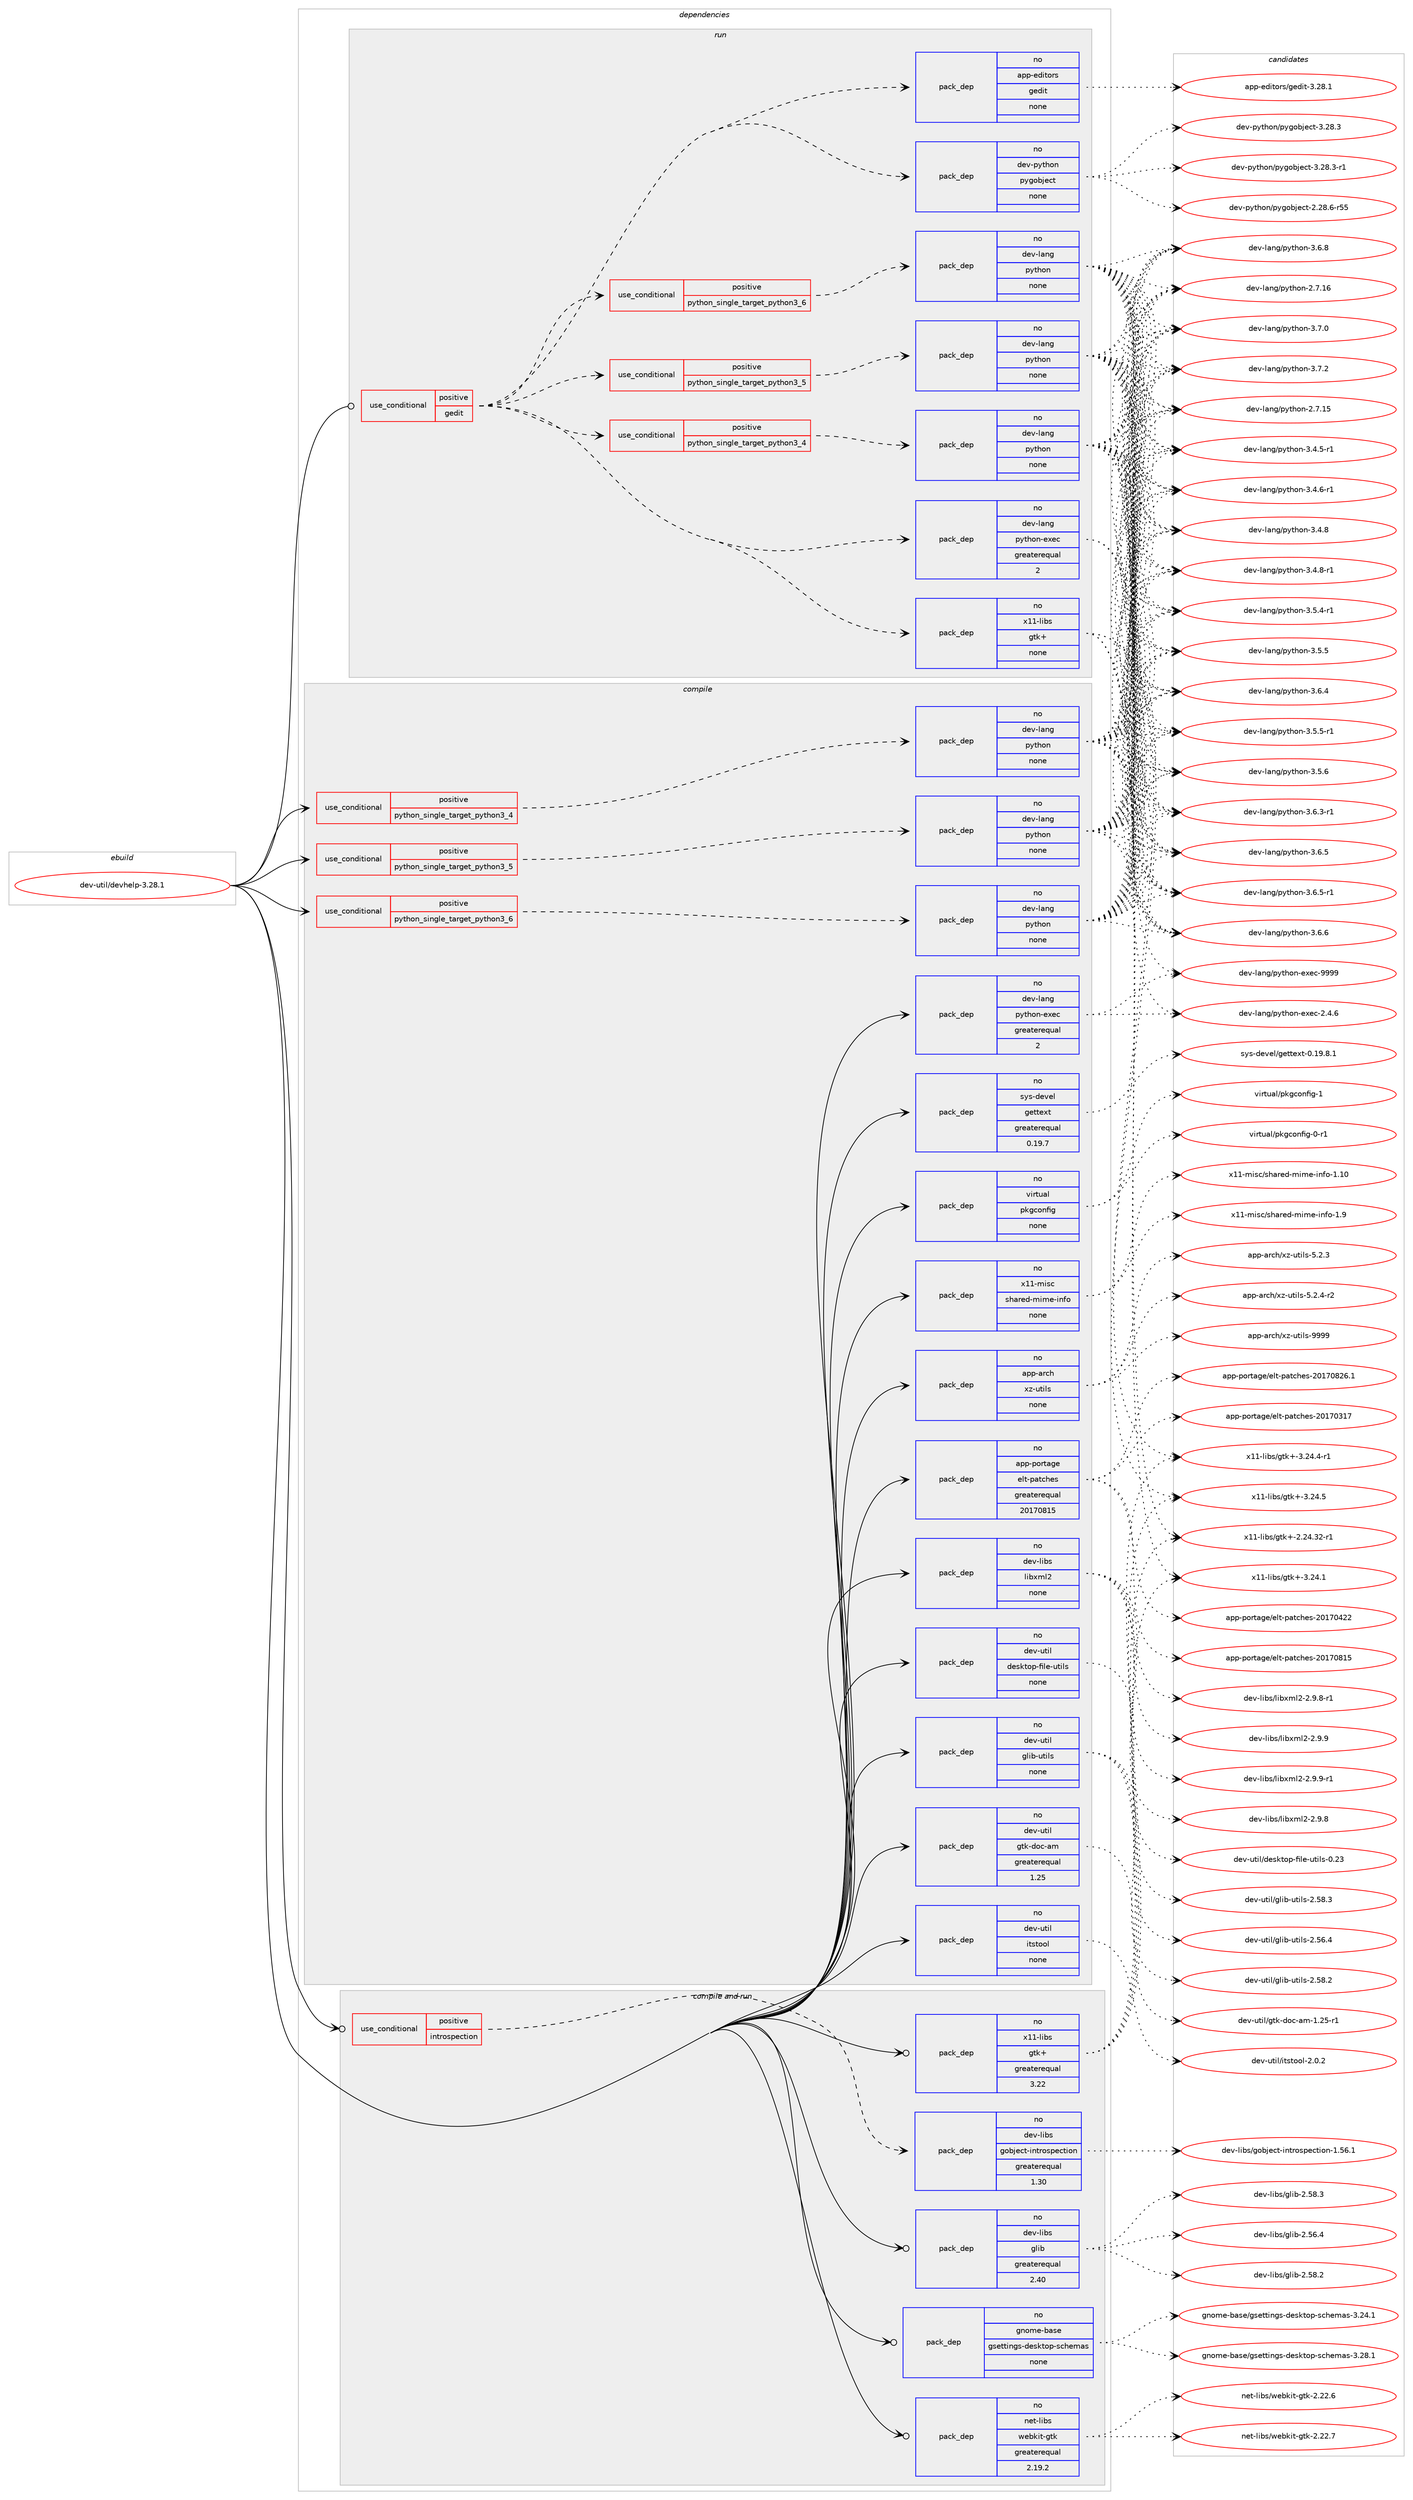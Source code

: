 digraph prolog {

# *************
# Graph options
# *************

newrank=true;
concentrate=true;
compound=true;
graph [rankdir=LR,fontname=Helvetica,fontsize=10,ranksep=1.5];#, ranksep=2.5, nodesep=0.2];
edge  [arrowhead=vee];
node  [fontname=Helvetica,fontsize=10];

# **********
# The ebuild
# **********

subgraph cluster_leftcol {
color=gray;
rank=same;
label=<<i>ebuild</i>>;
id [label="dev-util/devhelp-3.28.1", color=red, width=4, href="../dev-util/devhelp-3.28.1.svg"];
}

# ****************
# The dependencies
# ****************

subgraph cluster_midcol {
color=gray;
label=<<i>dependencies</i>>;
subgraph cluster_compile {
fillcolor="#eeeeee";
style=filled;
label=<<i>compile</i>>;
subgraph cond424138 {
dependency1544425 [label=<<TABLE BORDER="0" CELLBORDER="1" CELLSPACING="0" CELLPADDING="4"><TR><TD ROWSPAN="3" CELLPADDING="10">use_conditional</TD></TR><TR><TD>positive</TD></TR><TR><TD>python_single_target_python3_4</TD></TR></TABLE>>, shape=none, color=red];
subgraph pack1096664 {
dependency1544426 [label=<<TABLE BORDER="0" CELLBORDER="1" CELLSPACING="0" CELLPADDING="4" WIDTH="220"><TR><TD ROWSPAN="6" CELLPADDING="30">pack_dep</TD></TR><TR><TD WIDTH="110">no</TD></TR><TR><TD>dev-lang</TD></TR><TR><TD>python</TD></TR><TR><TD>none</TD></TR><TR><TD></TD></TR></TABLE>>, shape=none, color=blue];
}
dependency1544425:e -> dependency1544426:w [weight=20,style="dashed",arrowhead="vee"];
}
id:e -> dependency1544425:w [weight=20,style="solid",arrowhead="vee"];
subgraph cond424139 {
dependency1544427 [label=<<TABLE BORDER="0" CELLBORDER="1" CELLSPACING="0" CELLPADDING="4"><TR><TD ROWSPAN="3" CELLPADDING="10">use_conditional</TD></TR><TR><TD>positive</TD></TR><TR><TD>python_single_target_python3_5</TD></TR></TABLE>>, shape=none, color=red];
subgraph pack1096665 {
dependency1544428 [label=<<TABLE BORDER="0" CELLBORDER="1" CELLSPACING="0" CELLPADDING="4" WIDTH="220"><TR><TD ROWSPAN="6" CELLPADDING="30">pack_dep</TD></TR><TR><TD WIDTH="110">no</TD></TR><TR><TD>dev-lang</TD></TR><TR><TD>python</TD></TR><TR><TD>none</TD></TR><TR><TD></TD></TR></TABLE>>, shape=none, color=blue];
}
dependency1544427:e -> dependency1544428:w [weight=20,style="dashed",arrowhead="vee"];
}
id:e -> dependency1544427:w [weight=20,style="solid",arrowhead="vee"];
subgraph cond424140 {
dependency1544429 [label=<<TABLE BORDER="0" CELLBORDER="1" CELLSPACING="0" CELLPADDING="4"><TR><TD ROWSPAN="3" CELLPADDING="10">use_conditional</TD></TR><TR><TD>positive</TD></TR><TR><TD>python_single_target_python3_6</TD></TR></TABLE>>, shape=none, color=red];
subgraph pack1096666 {
dependency1544430 [label=<<TABLE BORDER="0" CELLBORDER="1" CELLSPACING="0" CELLPADDING="4" WIDTH="220"><TR><TD ROWSPAN="6" CELLPADDING="30">pack_dep</TD></TR><TR><TD WIDTH="110">no</TD></TR><TR><TD>dev-lang</TD></TR><TR><TD>python</TD></TR><TR><TD>none</TD></TR><TR><TD></TD></TR></TABLE>>, shape=none, color=blue];
}
dependency1544429:e -> dependency1544430:w [weight=20,style="dashed",arrowhead="vee"];
}
id:e -> dependency1544429:w [weight=20,style="solid",arrowhead="vee"];
subgraph pack1096667 {
dependency1544431 [label=<<TABLE BORDER="0" CELLBORDER="1" CELLSPACING="0" CELLPADDING="4" WIDTH="220"><TR><TD ROWSPAN="6" CELLPADDING="30">pack_dep</TD></TR><TR><TD WIDTH="110">no</TD></TR><TR><TD>app-arch</TD></TR><TR><TD>xz-utils</TD></TR><TR><TD>none</TD></TR><TR><TD></TD></TR></TABLE>>, shape=none, color=blue];
}
id:e -> dependency1544431:w [weight=20,style="solid",arrowhead="vee"];
subgraph pack1096668 {
dependency1544432 [label=<<TABLE BORDER="0" CELLBORDER="1" CELLSPACING="0" CELLPADDING="4" WIDTH="220"><TR><TD ROWSPAN="6" CELLPADDING="30">pack_dep</TD></TR><TR><TD WIDTH="110">no</TD></TR><TR><TD>app-portage</TD></TR><TR><TD>elt-patches</TD></TR><TR><TD>greaterequal</TD></TR><TR><TD>20170815</TD></TR></TABLE>>, shape=none, color=blue];
}
id:e -> dependency1544432:w [weight=20,style="solid",arrowhead="vee"];
subgraph pack1096669 {
dependency1544433 [label=<<TABLE BORDER="0" CELLBORDER="1" CELLSPACING="0" CELLPADDING="4" WIDTH="220"><TR><TD ROWSPAN="6" CELLPADDING="30">pack_dep</TD></TR><TR><TD WIDTH="110">no</TD></TR><TR><TD>dev-lang</TD></TR><TR><TD>python-exec</TD></TR><TR><TD>greaterequal</TD></TR><TR><TD>2</TD></TR></TABLE>>, shape=none, color=blue];
}
id:e -> dependency1544433:w [weight=20,style="solid",arrowhead="vee"];
subgraph pack1096670 {
dependency1544434 [label=<<TABLE BORDER="0" CELLBORDER="1" CELLSPACING="0" CELLPADDING="4" WIDTH="220"><TR><TD ROWSPAN="6" CELLPADDING="30">pack_dep</TD></TR><TR><TD WIDTH="110">no</TD></TR><TR><TD>dev-libs</TD></TR><TR><TD>libxml2</TD></TR><TR><TD>none</TD></TR><TR><TD></TD></TR></TABLE>>, shape=none, color=blue];
}
id:e -> dependency1544434:w [weight=20,style="solid",arrowhead="vee"];
subgraph pack1096671 {
dependency1544435 [label=<<TABLE BORDER="0" CELLBORDER="1" CELLSPACING="0" CELLPADDING="4" WIDTH="220"><TR><TD ROWSPAN="6" CELLPADDING="30">pack_dep</TD></TR><TR><TD WIDTH="110">no</TD></TR><TR><TD>dev-util</TD></TR><TR><TD>desktop-file-utils</TD></TR><TR><TD>none</TD></TR><TR><TD></TD></TR></TABLE>>, shape=none, color=blue];
}
id:e -> dependency1544435:w [weight=20,style="solid",arrowhead="vee"];
subgraph pack1096672 {
dependency1544436 [label=<<TABLE BORDER="0" CELLBORDER="1" CELLSPACING="0" CELLPADDING="4" WIDTH="220"><TR><TD ROWSPAN="6" CELLPADDING="30">pack_dep</TD></TR><TR><TD WIDTH="110">no</TD></TR><TR><TD>dev-util</TD></TR><TR><TD>glib-utils</TD></TR><TR><TD>none</TD></TR><TR><TD></TD></TR></TABLE>>, shape=none, color=blue];
}
id:e -> dependency1544436:w [weight=20,style="solid",arrowhead="vee"];
subgraph pack1096673 {
dependency1544437 [label=<<TABLE BORDER="0" CELLBORDER="1" CELLSPACING="0" CELLPADDING="4" WIDTH="220"><TR><TD ROWSPAN="6" CELLPADDING="30">pack_dep</TD></TR><TR><TD WIDTH="110">no</TD></TR><TR><TD>dev-util</TD></TR><TR><TD>gtk-doc-am</TD></TR><TR><TD>greaterequal</TD></TR><TR><TD>1.25</TD></TR></TABLE>>, shape=none, color=blue];
}
id:e -> dependency1544437:w [weight=20,style="solid",arrowhead="vee"];
subgraph pack1096674 {
dependency1544438 [label=<<TABLE BORDER="0" CELLBORDER="1" CELLSPACING="0" CELLPADDING="4" WIDTH="220"><TR><TD ROWSPAN="6" CELLPADDING="30">pack_dep</TD></TR><TR><TD WIDTH="110">no</TD></TR><TR><TD>dev-util</TD></TR><TR><TD>itstool</TD></TR><TR><TD>none</TD></TR><TR><TD></TD></TR></TABLE>>, shape=none, color=blue];
}
id:e -> dependency1544438:w [weight=20,style="solid",arrowhead="vee"];
subgraph pack1096675 {
dependency1544439 [label=<<TABLE BORDER="0" CELLBORDER="1" CELLSPACING="0" CELLPADDING="4" WIDTH="220"><TR><TD ROWSPAN="6" CELLPADDING="30">pack_dep</TD></TR><TR><TD WIDTH="110">no</TD></TR><TR><TD>sys-devel</TD></TR><TR><TD>gettext</TD></TR><TR><TD>greaterequal</TD></TR><TR><TD>0.19.7</TD></TR></TABLE>>, shape=none, color=blue];
}
id:e -> dependency1544439:w [weight=20,style="solid",arrowhead="vee"];
subgraph pack1096676 {
dependency1544440 [label=<<TABLE BORDER="0" CELLBORDER="1" CELLSPACING="0" CELLPADDING="4" WIDTH="220"><TR><TD ROWSPAN="6" CELLPADDING="30">pack_dep</TD></TR><TR><TD WIDTH="110">no</TD></TR><TR><TD>virtual</TD></TR><TR><TD>pkgconfig</TD></TR><TR><TD>none</TD></TR><TR><TD></TD></TR></TABLE>>, shape=none, color=blue];
}
id:e -> dependency1544440:w [weight=20,style="solid",arrowhead="vee"];
subgraph pack1096677 {
dependency1544441 [label=<<TABLE BORDER="0" CELLBORDER="1" CELLSPACING="0" CELLPADDING="4" WIDTH="220"><TR><TD ROWSPAN="6" CELLPADDING="30">pack_dep</TD></TR><TR><TD WIDTH="110">no</TD></TR><TR><TD>x11-misc</TD></TR><TR><TD>shared-mime-info</TD></TR><TR><TD>none</TD></TR><TR><TD></TD></TR></TABLE>>, shape=none, color=blue];
}
id:e -> dependency1544441:w [weight=20,style="solid",arrowhead="vee"];
}
subgraph cluster_compileandrun {
fillcolor="#eeeeee";
style=filled;
label=<<i>compile and run</i>>;
subgraph cond424141 {
dependency1544442 [label=<<TABLE BORDER="0" CELLBORDER="1" CELLSPACING="0" CELLPADDING="4"><TR><TD ROWSPAN="3" CELLPADDING="10">use_conditional</TD></TR><TR><TD>positive</TD></TR><TR><TD>introspection</TD></TR></TABLE>>, shape=none, color=red];
subgraph pack1096678 {
dependency1544443 [label=<<TABLE BORDER="0" CELLBORDER="1" CELLSPACING="0" CELLPADDING="4" WIDTH="220"><TR><TD ROWSPAN="6" CELLPADDING="30">pack_dep</TD></TR><TR><TD WIDTH="110">no</TD></TR><TR><TD>dev-libs</TD></TR><TR><TD>gobject-introspection</TD></TR><TR><TD>greaterequal</TD></TR><TR><TD>1.30</TD></TR></TABLE>>, shape=none, color=blue];
}
dependency1544442:e -> dependency1544443:w [weight=20,style="dashed",arrowhead="vee"];
}
id:e -> dependency1544442:w [weight=20,style="solid",arrowhead="odotvee"];
subgraph pack1096679 {
dependency1544444 [label=<<TABLE BORDER="0" CELLBORDER="1" CELLSPACING="0" CELLPADDING="4" WIDTH="220"><TR><TD ROWSPAN="6" CELLPADDING="30">pack_dep</TD></TR><TR><TD WIDTH="110">no</TD></TR><TR><TD>dev-libs</TD></TR><TR><TD>glib</TD></TR><TR><TD>greaterequal</TD></TR><TR><TD>2.40</TD></TR></TABLE>>, shape=none, color=blue];
}
id:e -> dependency1544444:w [weight=20,style="solid",arrowhead="odotvee"];
subgraph pack1096680 {
dependency1544445 [label=<<TABLE BORDER="0" CELLBORDER="1" CELLSPACING="0" CELLPADDING="4" WIDTH="220"><TR><TD ROWSPAN="6" CELLPADDING="30">pack_dep</TD></TR><TR><TD WIDTH="110">no</TD></TR><TR><TD>gnome-base</TD></TR><TR><TD>gsettings-desktop-schemas</TD></TR><TR><TD>none</TD></TR><TR><TD></TD></TR></TABLE>>, shape=none, color=blue];
}
id:e -> dependency1544445:w [weight=20,style="solid",arrowhead="odotvee"];
subgraph pack1096681 {
dependency1544446 [label=<<TABLE BORDER="0" CELLBORDER="1" CELLSPACING="0" CELLPADDING="4" WIDTH="220"><TR><TD ROWSPAN="6" CELLPADDING="30">pack_dep</TD></TR><TR><TD WIDTH="110">no</TD></TR><TR><TD>net-libs</TD></TR><TR><TD>webkit-gtk</TD></TR><TR><TD>greaterequal</TD></TR><TR><TD>2.19.2</TD></TR></TABLE>>, shape=none, color=blue];
}
id:e -> dependency1544446:w [weight=20,style="solid",arrowhead="odotvee"];
subgraph pack1096682 {
dependency1544447 [label=<<TABLE BORDER="0" CELLBORDER="1" CELLSPACING="0" CELLPADDING="4" WIDTH="220"><TR><TD ROWSPAN="6" CELLPADDING="30">pack_dep</TD></TR><TR><TD WIDTH="110">no</TD></TR><TR><TD>x11-libs</TD></TR><TR><TD>gtk+</TD></TR><TR><TD>greaterequal</TD></TR><TR><TD>3.22</TD></TR></TABLE>>, shape=none, color=blue];
}
id:e -> dependency1544447:w [weight=20,style="solid",arrowhead="odotvee"];
}
subgraph cluster_run {
fillcolor="#eeeeee";
style=filled;
label=<<i>run</i>>;
subgraph cond424142 {
dependency1544448 [label=<<TABLE BORDER="0" CELLBORDER="1" CELLSPACING="0" CELLPADDING="4"><TR><TD ROWSPAN="3" CELLPADDING="10">use_conditional</TD></TR><TR><TD>positive</TD></TR><TR><TD>gedit</TD></TR></TABLE>>, shape=none, color=red];
subgraph cond424143 {
dependency1544449 [label=<<TABLE BORDER="0" CELLBORDER="1" CELLSPACING="0" CELLPADDING="4"><TR><TD ROWSPAN="3" CELLPADDING="10">use_conditional</TD></TR><TR><TD>positive</TD></TR><TR><TD>python_single_target_python3_4</TD></TR></TABLE>>, shape=none, color=red];
subgraph pack1096683 {
dependency1544450 [label=<<TABLE BORDER="0" CELLBORDER="1" CELLSPACING="0" CELLPADDING="4" WIDTH="220"><TR><TD ROWSPAN="6" CELLPADDING="30">pack_dep</TD></TR><TR><TD WIDTH="110">no</TD></TR><TR><TD>dev-lang</TD></TR><TR><TD>python</TD></TR><TR><TD>none</TD></TR><TR><TD></TD></TR></TABLE>>, shape=none, color=blue];
}
dependency1544449:e -> dependency1544450:w [weight=20,style="dashed",arrowhead="vee"];
}
dependency1544448:e -> dependency1544449:w [weight=20,style="dashed",arrowhead="vee"];
subgraph cond424144 {
dependency1544451 [label=<<TABLE BORDER="0" CELLBORDER="1" CELLSPACING="0" CELLPADDING="4"><TR><TD ROWSPAN="3" CELLPADDING="10">use_conditional</TD></TR><TR><TD>positive</TD></TR><TR><TD>python_single_target_python3_5</TD></TR></TABLE>>, shape=none, color=red];
subgraph pack1096684 {
dependency1544452 [label=<<TABLE BORDER="0" CELLBORDER="1" CELLSPACING="0" CELLPADDING="4" WIDTH="220"><TR><TD ROWSPAN="6" CELLPADDING="30">pack_dep</TD></TR><TR><TD WIDTH="110">no</TD></TR><TR><TD>dev-lang</TD></TR><TR><TD>python</TD></TR><TR><TD>none</TD></TR><TR><TD></TD></TR></TABLE>>, shape=none, color=blue];
}
dependency1544451:e -> dependency1544452:w [weight=20,style="dashed",arrowhead="vee"];
}
dependency1544448:e -> dependency1544451:w [weight=20,style="dashed",arrowhead="vee"];
subgraph cond424145 {
dependency1544453 [label=<<TABLE BORDER="0" CELLBORDER="1" CELLSPACING="0" CELLPADDING="4"><TR><TD ROWSPAN="3" CELLPADDING="10">use_conditional</TD></TR><TR><TD>positive</TD></TR><TR><TD>python_single_target_python3_6</TD></TR></TABLE>>, shape=none, color=red];
subgraph pack1096685 {
dependency1544454 [label=<<TABLE BORDER="0" CELLBORDER="1" CELLSPACING="0" CELLPADDING="4" WIDTH="220"><TR><TD ROWSPAN="6" CELLPADDING="30">pack_dep</TD></TR><TR><TD WIDTH="110">no</TD></TR><TR><TD>dev-lang</TD></TR><TR><TD>python</TD></TR><TR><TD>none</TD></TR><TR><TD></TD></TR></TABLE>>, shape=none, color=blue];
}
dependency1544453:e -> dependency1544454:w [weight=20,style="dashed",arrowhead="vee"];
}
dependency1544448:e -> dependency1544453:w [weight=20,style="dashed",arrowhead="vee"];
subgraph pack1096686 {
dependency1544455 [label=<<TABLE BORDER="0" CELLBORDER="1" CELLSPACING="0" CELLPADDING="4" WIDTH="220"><TR><TD ROWSPAN="6" CELLPADDING="30">pack_dep</TD></TR><TR><TD WIDTH="110">no</TD></TR><TR><TD>dev-lang</TD></TR><TR><TD>python-exec</TD></TR><TR><TD>greaterequal</TD></TR><TR><TD>2</TD></TR></TABLE>>, shape=none, color=blue];
}
dependency1544448:e -> dependency1544455:w [weight=20,style="dashed",arrowhead="vee"];
subgraph pack1096687 {
dependency1544456 [label=<<TABLE BORDER="0" CELLBORDER="1" CELLSPACING="0" CELLPADDING="4" WIDTH="220"><TR><TD ROWSPAN="6" CELLPADDING="30">pack_dep</TD></TR><TR><TD WIDTH="110">no</TD></TR><TR><TD>app-editors</TD></TR><TR><TD>gedit</TD></TR><TR><TD>none</TD></TR><TR><TD></TD></TR></TABLE>>, shape=none, color=blue];
}
dependency1544448:e -> dependency1544456:w [weight=20,style="dashed",arrowhead="vee"];
subgraph pack1096688 {
dependency1544457 [label=<<TABLE BORDER="0" CELLBORDER="1" CELLSPACING="0" CELLPADDING="4" WIDTH="220"><TR><TD ROWSPAN="6" CELLPADDING="30">pack_dep</TD></TR><TR><TD WIDTH="110">no</TD></TR><TR><TD>dev-python</TD></TR><TR><TD>pygobject</TD></TR><TR><TD>none</TD></TR><TR><TD></TD></TR></TABLE>>, shape=none, color=blue];
}
dependency1544448:e -> dependency1544457:w [weight=20,style="dashed",arrowhead="vee"];
subgraph pack1096689 {
dependency1544458 [label=<<TABLE BORDER="0" CELLBORDER="1" CELLSPACING="0" CELLPADDING="4" WIDTH="220"><TR><TD ROWSPAN="6" CELLPADDING="30">pack_dep</TD></TR><TR><TD WIDTH="110">no</TD></TR><TR><TD>x11-libs</TD></TR><TR><TD>gtk+</TD></TR><TR><TD>none</TD></TR><TR><TD></TD></TR></TABLE>>, shape=none, color=blue];
}
dependency1544448:e -> dependency1544458:w [weight=20,style="dashed",arrowhead="vee"];
}
id:e -> dependency1544448:w [weight=20,style="solid",arrowhead="odot"];
}
}

# **************
# The candidates
# **************

subgraph cluster_choices {
rank=same;
color=gray;
label=<<i>candidates</i>>;

subgraph choice1096664 {
color=black;
nodesep=1;
choice10010111845108971101034711212111610411111045504655464953 [label="dev-lang/python-2.7.15", color=red, width=4,href="../dev-lang/python-2.7.15.svg"];
choice10010111845108971101034711212111610411111045504655464954 [label="dev-lang/python-2.7.16", color=red, width=4,href="../dev-lang/python-2.7.16.svg"];
choice1001011184510897110103471121211161041111104551465246534511449 [label="dev-lang/python-3.4.5-r1", color=red, width=4,href="../dev-lang/python-3.4.5-r1.svg"];
choice1001011184510897110103471121211161041111104551465246544511449 [label="dev-lang/python-3.4.6-r1", color=red, width=4,href="../dev-lang/python-3.4.6-r1.svg"];
choice100101118451089711010347112121116104111110455146524656 [label="dev-lang/python-3.4.8", color=red, width=4,href="../dev-lang/python-3.4.8.svg"];
choice1001011184510897110103471121211161041111104551465246564511449 [label="dev-lang/python-3.4.8-r1", color=red, width=4,href="../dev-lang/python-3.4.8-r1.svg"];
choice1001011184510897110103471121211161041111104551465346524511449 [label="dev-lang/python-3.5.4-r1", color=red, width=4,href="../dev-lang/python-3.5.4-r1.svg"];
choice100101118451089711010347112121116104111110455146534653 [label="dev-lang/python-3.5.5", color=red, width=4,href="../dev-lang/python-3.5.5.svg"];
choice1001011184510897110103471121211161041111104551465346534511449 [label="dev-lang/python-3.5.5-r1", color=red, width=4,href="../dev-lang/python-3.5.5-r1.svg"];
choice100101118451089711010347112121116104111110455146534654 [label="dev-lang/python-3.5.6", color=red, width=4,href="../dev-lang/python-3.5.6.svg"];
choice1001011184510897110103471121211161041111104551465446514511449 [label="dev-lang/python-3.6.3-r1", color=red, width=4,href="../dev-lang/python-3.6.3-r1.svg"];
choice100101118451089711010347112121116104111110455146544652 [label="dev-lang/python-3.6.4", color=red, width=4,href="../dev-lang/python-3.6.4.svg"];
choice100101118451089711010347112121116104111110455146544653 [label="dev-lang/python-3.6.5", color=red, width=4,href="../dev-lang/python-3.6.5.svg"];
choice1001011184510897110103471121211161041111104551465446534511449 [label="dev-lang/python-3.6.5-r1", color=red, width=4,href="../dev-lang/python-3.6.5-r1.svg"];
choice100101118451089711010347112121116104111110455146544654 [label="dev-lang/python-3.6.6", color=red, width=4,href="../dev-lang/python-3.6.6.svg"];
choice100101118451089711010347112121116104111110455146544656 [label="dev-lang/python-3.6.8", color=red, width=4,href="../dev-lang/python-3.6.8.svg"];
choice100101118451089711010347112121116104111110455146554648 [label="dev-lang/python-3.7.0", color=red, width=4,href="../dev-lang/python-3.7.0.svg"];
choice100101118451089711010347112121116104111110455146554650 [label="dev-lang/python-3.7.2", color=red, width=4,href="../dev-lang/python-3.7.2.svg"];
dependency1544426:e -> choice10010111845108971101034711212111610411111045504655464953:w [style=dotted,weight="100"];
dependency1544426:e -> choice10010111845108971101034711212111610411111045504655464954:w [style=dotted,weight="100"];
dependency1544426:e -> choice1001011184510897110103471121211161041111104551465246534511449:w [style=dotted,weight="100"];
dependency1544426:e -> choice1001011184510897110103471121211161041111104551465246544511449:w [style=dotted,weight="100"];
dependency1544426:e -> choice100101118451089711010347112121116104111110455146524656:w [style=dotted,weight="100"];
dependency1544426:e -> choice1001011184510897110103471121211161041111104551465246564511449:w [style=dotted,weight="100"];
dependency1544426:e -> choice1001011184510897110103471121211161041111104551465346524511449:w [style=dotted,weight="100"];
dependency1544426:e -> choice100101118451089711010347112121116104111110455146534653:w [style=dotted,weight="100"];
dependency1544426:e -> choice1001011184510897110103471121211161041111104551465346534511449:w [style=dotted,weight="100"];
dependency1544426:e -> choice100101118451089711010347112121116104111110455146534654:w [style=dotted,weight="100"];
dependency1544426:e -> choice1001011184510897110103471121211161041111104551465446514511449:w [style=dotted,weight="100"];
dependency1544426:e -> choice100101118451089711010347112121116104111110455146544652:w [style=dotted,weight="100"];
dependency1544426:e -> choice100101118451089711010347112121116104111110455146544653:w [style=dotted,weight="100"];
dependency1544426:e -> choice1001011184510897110103471121211161041111104551465446534511449:w [style=dotted,weight="100"];
dependency1544426:e -> choice100101118451089711010347112121116104111110455146544654:w [style=dotted,weight="100"];
dependency1544426:e -> choice100101118451089711010347112121116104111110455146544656:w [style=dotted,weight="100"];
dependency1544426:e -> choice100101118451089711010347112121116104111110455146554648:w [style=dotted,weight="100"];
dependency1544426:e -> choice100101118451089711010347112121116104111110455146554650:w [style=dotted,weight="100"];
}
subgraph choice1096665 {
color=black;
nodesep=1;
choice10010111845108971101034711212111610411111045504655464953 [label="dev-lang/python-2.7.15", color=red, width=4,href="../dev-lang/python-2.7.15.svg"];
choice10010111845108971101034711212111610411111045504655464954 [label="dev-lang/python-2.7.16", color=red, width=4,href="../dev-lang/python-2.7.16.svg"];
choice1001011184510897110103471121211161041111104551465246534511449 [label="dev-lang/python-3.4.5-r1", color=red, width=4,href="../dev-lang/python-3.4.5-r1.svg"];
choice1001011184510897110103471121211161041111104551465246544511449 [label="dev-lang/python-3.4.6-r1", color=red, width=4,href="../dev-lang/python-3.4.6-r1.svg"];
choice100101118451089711010347112121116104111110455146524656 [label="dev-lang/python-3.4.8", color=red, width=4,href="../dev-lang/python-3.4.8.svg"];
choice1001011184510897110103471121211161041111104551465246564511449 [label="dev-lang/python-3.4.8-r1", color=red, width=4,href="../dev-lang/python-3.4.8-r1.svg"];
choice1001011184510897110103471121211161041111104551465346524511449 [label="dev-lang/python-3.5.4-r1", color=red, width=4,href="../dev-lang/python-3.5.4-r1.svg"];
choice100101118451089711010347112121116104111110455146534653 [label="dev-lang/python-3.5.5", color=red, width=4,href="../dev-lang/python-3.5.5.svg"];
choice1001011184510897110103471121211161041111104551465346534511449 [label="dev-lang/python-3.5.5-r1", color=red, width=4,href="../dev-lang/python-3.5.5-r1.svg"];
choice100101118451089711010347112121116104111110455146534654 [label="dev-lang/python-3.5.6", color=red, width=4,href="../dev-lang/python-3.5.6.svg"];
choice1001011184510897110103471121211161041111104551465446514511449 [label="dev-lang/python-3.6.3-r1", color=red, width=4,href="../dev-lang/python-3.6.3-r1.svg"];
choice100101118451089711010347112121116104111110455146544652 [label="dev-lang/python-3.6.4", color=red, width=4,href="../dev-lang/python-3.6.4.svg"];
choice100101118451089711010347112121116104111110455146544653 [label="dev-lang/python-3.6.5", color=red, width=4,href="../dev-lang/python-3.6.5.svg"];
choice1001011184510897110103471121211161041111104551465446534511449 [label="dev-lang/python-3.6.5-r1", color=red, width=4,href="../dev-lang/python-3.6.5-r1.svg"];
choice100101118451089711010347112121116104111110455146544654 [label="dev-lang/python-3.6.6", color=red, width=4,href="../dev-lang/python-3.6.6.svg"];
choice100101118451089711010347112121116104111110455146544656 [label="dev-lang/python-3.6.8", color=red, width=4,href="../dev-lang/python-3.6.8.svg"];
choice100101118451089711010347112121116104111110455146554648 [label="dev-lang/python-3.7.0", color=red, width=4,href="../dev-lang/python-3.7.0.svg"];
choice100101118451089711010347112121116104111110455146554650 [label="dev-lang/python-3.7.2", color=red, width=4,href="../dev-lang/python-3.7.2.svg"];
dependency1544428:e -> choice10010111845108971101034711212111610411111045504655464953:w [style=dotted,weight="100"];
dependency1544428:e -> choice10010111845108971101034711212111610411111045504655464954:w [style=dotted,weight="100"];
dependency1544428:e -> choice1001011184510897110103471121211161041111104551465246534511449:w [style=dotted,weight="100"];
dependency1544428:e -> choice1001011184510897110103471121211161041111104551465246544511449:w [style=dotted,weight="100"];
dependency1544428:e -> choice100101118451089711010347112121116104111110455146524656:w [style=dotted,weight="100"];
dependency1544428:e -> choice1001011184510897110103471121211161041111104551465246564511449:w [style=dotted,weight="100"];
dependency1544428:e -> choice1001011184510897110103471121211161041111104551465346524511449:w [style=dotted,weight="100"];
dependency1544428:e -> choice100101118451089711010347112121116104111110455146534653:w [style=dotted,weight="100"];
dependency1544428:e -> choice1001011184510897110103471121211161041111104551465346534511449:w [style=dotted,weight="100"];
dependency1544428:e -> choice100101118451089711010347112121116104111110455146534654:w [style=dotted,weight="100"];
dependency1544428:e -> choice1001011184510897110103471121211161041111104551465446514511449:w [style=dotted,weight="100"];
dependency1544428:e -> choice100101118451089711010347112121116104111110455146544652:w [style=dotted,weight="100"];
dependency1544428:e -> choice100101118451089711010347112121116104111110455146544653:w [style=dotted,weight="100"];
dependency1544428:e -> choice1001011184510897110103471121211161041111104551465446534511449:w [style=dotted,weight="100"];
dependency1544428:e -> choice100101118451089711010347112121116104111110455146544654:w [style=dotted,weight="100"];
dependency1544428:e -> choice100101118451089711010347112121116104111110455146544656:w [style=dotted,weight="100"];
dependency1544428:e -> choice100101118451089711010347112121116104111110455146554648:w [style=dotted,weight="100"];
dependency1544428:e -> choice100101118451089711010347112121116104111110455146554650:w [style=dotted,weight="100"];
}
subgraph choice1096666 {
color=black;
nodesep=1;
choice10010111845108971101034711212111610411111045504655464953 [label="dev-lang/python-2.7.15", color=red, width=4,href="../dev-lang/python-2.7.15.svg"];
choice10010111845108971101034711212111610411111045504655464954 [label="dev-lang/python-2.7.16", color=red, width=4,href="../dev-lang/python-2.7.16.svg"];
choice1001011184510897110103471121211161041111104551465246534511449 [label="dev-lang/python-3.4.5-r1", color=red, width=4,href="../dev-lang/python-3.4.5-r1.svg"];
choice1001011184510897110103471121211161041111104551465246544511449 [label="dev-lang/python-3.4.6-r1", color=red, width=4,href="../dev-lang/python-3.4.6-r1.svg"];
choice100101118451089711010347112121116104111110455146524656 [label="dev-lang/python-3.4.8", color=red, width=4,href="../dev-lang/python-3.4.8.svg"];
choice1001011184510897110103471121211161041111104551465246564511449 [label="dev-lang/python-3.4.8-r1", color=red, width=4,href="../dev-lang/python-3.4.8-r1.svg"];
choice1001011184510897110103471121211161041111104551465346524511449 [label="dev-lang/python-3.5.4-r1", color=red, width=4,href="../dev-lang/python-3.5.4-r1.svg"];
choice100101118451089711010347112121116104111110455146534653 [label="dev-lang/python-3.5.5", color=red, width=4,href="../dev-lang/python-3.5.5.svg"];
choice1001011184510897110103471121211161041111104551465346534511449 [label="dev-lang/python-3.5.5-r1", color=red, width=4,href="../dev-lang/python-3.5.5-r1.svg"];
choice100101118451089711010347112121116104111110455146534654 [label="dev-lang/python-3.5.6", color=red, width=4,href="../dev-lang/python-3.5.6.svg"];
choice1001011184510897110103471121211161041111104551465446514511449 [label="dev-lang/python-3.6.3-r1", color=red, width=4,href="../dev-lang/python-3.6.3-r1.svg"];
choice100101118451089711010347112121116104111110455146544652 [label="dev-lang/python-3.6.4", color=red, width=4,href="../dev-lang/python-3.6.4.svg"];
choice100101118451089711010347112121116104111110455146544653 [label="dev-lang/python-3.6.5", color=red, width=4,href="../dev-lang/python-3.6.5.svg"];
choice1001011184510897110103471121211161041111104551465446534511449 [label="dev-lang/python-3.6.5-r1", color=red, width=4,href="../dev-lang/python-3.6.5-r1.svg"];
choice100101118451089711010347112121116104111110455146544654 [label="dev-lang/python-3.6.6", color=red, width=4,href="../dev-lang/python-3.6.6.svg"];
choice100101118451089711010347112121116104111110455146544656 [label="dev-lang/python-3.6.8", color=red, width=4,href="../dev-lang/python-3.6.8.svg"];
choice100101118451089711010347112121116104111110455146554648 [label="dev-lang/python-3.7.0", color=red, width=4,href="../dev-lang/python-3.7.0.svg"];
choice100101118451089711010347112121116104111110455146554650 [label="dev-lang/python-3.7.2", color=red, width=4,href="../dev-lang/python-3.7.2.svg"];
dependency1544430:e -> choice10010111845108971101034711212111610411111045504655464953:w [style=dotted,weight="100"];
dependency1544430:e -> choice10010111845108971101034711212111610411111045504655464954:w [style=dotted,weight="100"];
dependency1544430:e -> choice1001011184510897110103471121211161041111104551465246534511449:w [style=dotted,weight="100"];
dependency1544430:e -> choice1001011184510897110103471121211161041111104551465246544511449:w [style=dotted,weight="100"];
dependency1544430:e -> choice100101118451089711010347112121116104111110455146524656:w [style=dotted,weight="100"];
dependency1544430:e -> choice1001011184510897110103471121211161041111104551465246564511449:w [style=dotted,weight="100"];
dependency1544430:e -> choice1001011184510897110103471121211161041111104551465346524511449:w [style=dotted,weight="100"];
dependency1544430:e -> choice100101118451089711010347112121116104111110455146534653:w [style=dotted,weight="100"];
dependency1544430:e -> choice1001011184510897110103471121211161041111104551465346534511449:w [style=dotted,weight="100"];
dependency1544430:e -> choice100101118451089711010347112121116104111110455146534654:w [style=dotted,weight="100"];
dependency1544430:e -> choice1001011184510897110103471121211161041111104551465446514511449:w [style=dotted,weight="100"];
dependency1544430:e -> choice100101118451089711010347112121116104111110455146544652:w [style=dotted,weight="100"];
dependency1544430:e -> choice100101118451089711010347112121116104111110455146544653:w [style=dotted,weight="100"];
dependency1544430:e -> choice1001011184510897110103471121211161041111104551465446534511449:w [style=dotted,weight="100"];
dependency1544430:e -> choice100101118451089711010347112121116104111110455146544654:w [style=dotted,weight="100"];
dependency1544430:e -> choice100101118451089711010347112121116104111110455146544656:w [style=dotted,weight="100"];
dependency1544430:e -> choice100101118451089711010347112121116104111110455146554648:w [style=dotted,weight="100"];
dependency1544430:e -> choice100101118451089711010347112121116104111110455146554650:w [style=dotted,weight="100"];
}
subgraph choice1096667 {
color=black;
nodesep=1;
choice971121124597114991044712012245117116105108115455346504651 [label="app-arch/xz-utils-5.2.3", color=red, width=4,href="../app-arch/xz-utils-5.2.3.svg"];
choice9711211245971149910447120122451171161051081154553465046524511450 [label="app-arch/xz-utils-5.2.4-r2", color=red, width=4,href="../app-arch/xz-utils-5.2.4-r2.svg"];
choice9711211245971149910447120122451171161051081154557575757 [label="app-arch/xz-utils-9999", color=red, width=4,href="../app-arch/xz-utils-9999.svg"];
dependency1544431:e -> choice971121124597114991044712012245117116105108115455346504651:w [style=dotted,weight="100"];
dependency1544431:e -> choice9711211245971149910447120122451171161051081154553465046524511450:w [style=dotted,weight="100"];
dependency1544431:e -> choice9711211245971149910447120122451171161051081154557575757:w [style=dotted,weight="100"];
}
subgraph choice1096668 {
color=black;
nodesep=1;
choice97112112451121111141169710310147101108116451129711699104101115455048495548514955 [label="app-portage/elt-patches-20170317", color=red, width=4,href="../app-portage/elt-patches-20170317.svg"];
choice97112112451121111141169710310147101108116451129711699104101115455048495548525050 [label="app-portage/elt-patches-20170422", color=red, width=4,href="../app-portage/elt-patches-20170422.svg"];
choice97112112451121111141169710310147101108116451129711699104101115455048495548564953 [label="app-portage/elt-patches-20170815", color=red, width=4,href="../app-portage/elt-patches-20170815.svg"];
choice971121124511211111411697103101471011081164511297116991041011154550484955485650544649 [label="app-portage/elt-patches-20170826.1", color=red, width=4,href="../app-portage/elt-patches-20170826.1.svg"];
dependency1544432:e -> choice97112112451121111141169710310147101108116451129711699104101115455048495548514955:w [style=dotted,weight="100"];
dependency1544432:e -> choice97112112451121111141169710310147101108116451129711699104101115455048495548525050:w [style=dotted,weight="100"];
dependency1544432:e -> choice97112112451121111141169710310147101108116451129711699104101115455048495548564953:w [style=dotted,weight="100"];
dependency1544432:e -> choice971121124511211111411697103101471011081164511297116991041011154550484955485650544649:w [style=dotted,weight="100"];
}
subgraph choice1096669 {
color=black;
nodesep=1;
choice1001011184510897110103471121211161041111104510112010199455046524654 [label="dev-lang/python-exec-2.4.6", color=red, width=4,href="../dev-lang/python-exec-2.4.6.svg"];
choice10010111845108971101034711212111610411111045101120101994557575757 [label="dev-lang/python-exec-9999", color=red, width=4,href="../dev-lang/python-exec-9999.svg"];
dependency1544433:e -> choice1001011184510897110103471121211161041111104510112010199455046524654:w [style=dotted,weight="100"];
dependency1544433:e -> choice10010111845108971101034711212111610411111045101120101994557575757:w [style=dotted,weight="100"];
}
subgraph choice1096670 {
color=black;
nodesep=1;
choice1001011184510810598115471081059812010910850455046574656 [label="dev-libs/libxml2-2.9.8", color=red, width=4,href="../dev-libs/libxml2-2.9.8.svg"];
choice10010111845108105981154710810598120109108504550465746564511449 [label="dev-libs/libxml2-2.9.8-r1", color=red, width=4,href="../dev-libs/libxml2-2.9.8-r1.svg"];
choice1001011184510810598115471081059812010910850455046574657 [label="dev-libs/libxml2-2.9.9", color=red, width=4,href="../dev-libs/libxml2-2.9.9.svg"];
choice10010111845108105981154710810598120109108504550465746574511449 [label="dev-libs/libxml2-2.9.9-r1", color=red, width=4,href="../dev-libs/libxml2-2.9.9-r1.svg"];
dependency1544434:e -> choice1001011184510810598115471081059812010910850455046574656:w [style=dotted,weight="100"];
dependency1544434:e -> choice10010111845108105981154710810598120109108504550465746564511449:w [style=dotted,weight="100"];
dependency1544434:e -> choice1001011184510810598115471081059812010910850455046574657:w [style=dotted,weight="100"];
dependency1544434:e -> choice10010111845108105981154710810598120109108504550465746574511449:w [style=dotted,weight="100"];
}
subgraph choice1096671 {
color=black;
nodesep=1;
choice100101118451171161051084710010111510711611111245102105108101451171161051081154548465051 [label="dev-util/desktop-file-utils-0.23", color=red, width=4,href="../dev-util/desktop-file-utils-0.23.svg"];
dependency1544435:e -> choice100101118451171161051084710010111510711611111245102105108101451171161051081154548465051:w [style=dotted,weight="100"];
}
subgraph choice1096672 {
color=black;
nodesep=1;
choice1001011184511711610510847103108105984511711610510811545504653544652 [label="dev-util/glib-utils-2.56.4", color=red, width=4,href="../dev-util/glib-utils-2.56.4.svg"];
choice1001011184511711610510847103108105984511711610510811545504653564650 [label="dev-util/glib-utils-2.58.2", color=red, width=4,href="../dev-util/glib-utils-2.58.2.svg"];
choice1001011184511711610510847103108105984511711610510811545504653564651 [label="dev-util/glib-utils-2.58.3", color=red, width=4,href="../dev-util/glib-utils-2.58.3.svg"];
dependency1544436:e -> choice1001011184511711610510847103108105984511711610510811545504653544652:w [style=dotted,weight="100"];
dependency1544436:e -> choice1001011184511711610510847103108105984511711610510811545504653564650:w [style=dotted,weight="100"];
dependency1544436:e -> choice1001011184511711610510847103108105984511711610510811545504653564651:w [style=dotted,weight="100"];
}
subgraph choice1096673 {
color=black;
nodesep=1;
choice10010111845117116105108471031161074510011199459710945494650534511449 [label="dev-util/gtk-doc-am-1.25-r1", color=red, width=4,href="../dev-util/gtk-doc-am-1.25-r1.svg"];
dependency1544437:e -> choice10010111845117116105108471031161074510011199459710945494650534511449:w [style=dotted,weight="100"];
}
subgraph choice1096674 {
color=black;
nodesep=1;
choice1001011184511711610510847105116115116111111108455046484650 [label="dev-util/itstool-2.0.2", color=red, width=4,href="../dev-util/itstool-2.0.2.svg"];
dependency1544438:e -> choice1001011184511711610510847105116115116111111108455046484650:w [style=dotted,weight="100"];
}
subgraph choice1096675 {
color=black;
nodesep=1;
choice1151211154510010111810110847103101116116101120116454846495746564649 [label="sys-devel/gettext-0.19.8.1", color=red, width=4,href="../sys-devel/gettext-0.19.8.1.svg"];
dependency1544439:e -> choice1151211154510010111810110847103101116116101120116454846495746564649:w [style=dotted,weight="100"];
}
subgraph choice1096676 {
color=black;
nodesep=1;
choice11810511411611797108471121071039911111010210510345484511449 [label="virtual/pkgconfig-0-r1", color=red, width=4,href="../virtual/pkgconfig-0-r1.svg"];
choice1181051141161179710847112107103991111101021051034549 [label="virtual/pkgconfig-1", color=red, width=4,href="../virtual/pkgconfig-1.svg"];
dependency1544440:e -> choice11810511411611797108471121071039911111010210510345484511449:w [style=dotted,weight="100"];
dependency1544440:e -> choice1181051141161179710847112107103991111101021051034549:w [style=dotted,weight="100"];
}
subgraph choice1096677 {
color=black;
nodesep=1;
choice12049494510910511599471151049711410110045109105109101451051101021114549464948 [label="x11-misc/shared-mime-info-1.10", color=red, width=4,href="../x11-misc/shared-mime-info-1.10.svg"];
choice120494945109105115994711510497114101100451091051091014510511010211145494657 [label="x11-misc/shared-mime-info-1.9", color=red, width=4,href="../x11-misc/shared-mime-info-1.9.svg"];
dependency1544441:e -> choice12049494510910511599471151049711410110045109105109101451051101021114549464948:w [style=dotted,weight="100"];
dependency1544441:e -> choice120494945109105115994711510497114101100451091051091014510511010211145494657:w [style=dotted,weight="100"];
}
subgraph choice1096678 {
color=black;
nodesep=1;
choice1001011184510810598115471031119810610199116451051101161141111151121019911610511111045494653544649 [label="dev-libs/gobject-introspection-1.56.1", color=red, width=4,href="../dev-libs/gobject-introspection-1.56.1.svg"];
dependency1544443:e -> choice1001011184510810598115471031119810610199116451051101161141111151121019911610511111045494653544649:w [style=dotted,weight="100"];
}
subgraph choice1096679 {
color=black;
nodesep=1;
choice1001011184510810598115471031081059845504653544652 [label="dev-libs/glib-2.56.4", color=red, width=4,href="../dev-libs/glib-2.56.4.svg"];
choice1001011184510810598115471031081059845504653564650 [label="dev-libs/glib-2.58.2", color=red, width=4,href="../dev-libs/glib-2.58.2.svg"];
choice1001011184510810598115471031081059845504653564651 [label="dev-libs/glib-2.58.3", color=red, width=4,href="../dev-libs/glib-2.58.3.svg"];
dependency1544444:e -> choice1001011184510810598115471031081059845504653544652:w [style=dotted,weight="100"];
dependency1544444:e -> choice1001011184510810598115471031081059845504653564650:w [style=dotted,weight="100"];
dependency1544444:e -> choice1001011184510810598115471031081059845504653564651:w [style=dotted,weight="100"];
}
subgraph choice1096680 {
color=black;
nodesep=1;
choice103110111109101459897115101471031151011161161051101031154510010111510711611111245115991041011099711545514650524649 [label="gnome-base/gsettings-desktop-schemas-3.24.1", color=red, width=4,href="../gnome-base/gsettings-desktop-schemas-3.24.1.svg"];
choice103110111109101459897115101471031151011161161051101031154510010111510711611111245115991041011099711545514650564649 [label="gnome-base/gsettings-desktop-schemas-3.28.1", color=red, width=4,href="../gnome-base/gsettings-desktop-schemas-3.28.1.svg"];
dependency1544445:e -> choice103110111109101459897115101471031151011161161051101031154510010111510711611111245115991041011099711545514650524649:w [style=dotted,weight="100"];
dependency1544445:e -> choice103110111109101459897115101471031151011161161051101031154510010111510711611111245115991041011099711545514650564649:w [style=dotted,weight="100"];
}
subgraph choice1096681 {
color=black;
nodesep=1;
choice110101116451081059811547119101981071051164510311610745504650504654 [label="net-libs/webkit-gtk-2.22.6", color=red, width=4,href="../net-libs/webkit-gtk-2.22.6.svg"];
choice110101116451081059811547119101981071051164510311610745504650504655 [label="net-libs/webkit-gtk-2.22.7", color=red, width=4,href="../net-libs/webkit-gtk-2.22.7.svg"];
dependency1544446:e -> choice110101116451081059811547119101981071051164510311610745504650504654:w [style=dotted,weight="100"];
dependency1544446:e -> choice110101116451081059811547119101981071051164510311610745504650504655:w [style=dotted,weight="100"];
}
subgraph choice1096682 {
color=black;
nodesep=1;
choice12049494510810598115471031161074345504650524651504511449 [label="x11-libs/gtk+-2.24.32-r1", color=red, width=4,href="../x11-libs/gtk+-2.24.32-r1.svg"];
choice12049494510810598115471031161074345514650524649 [label="x11-libs/gtk+-3.24.1", color=red, width=4,href="../x11-libs/gtk+-3.24.1.svg"];
choice120494945108105981154710311610743455146505246524511449 [label="x11-libs/gtk+-3.24.4-r1", color=red, width=4,href="../x11-libs/gtk+-3.24.4-r1.svg"];
choice12049494510810598115471031161074345514650524653 [label="x11-libs/gtk+-3.24.5", color=red, width=4,href="../x11-libs/gtk+-3.24.5.svg"];
dependency1544447:e -> choice12049494510810598115471031161074345504650524651504511449:w [style=dotted,weight="100"];
dependency1544447:e -> choice12049494510810598115471031161074345514650524649:w [style=dotted,weight="100"];
dependency1544447:e -> choice120494945108105981154710311610743455146505246524511449:w [style=dotted,weight="100"];
dependency1544447:e -> choice12049494510810598115471031161074345514650524653:w [style=dotted,weight="100"];
}
subgraph choice1096683 {
color=black;
nodesep=1;
choice10010111845108971101034711212111610411111045504655464953 [label="dev-lang/python-2.7.15", color=red, width=4,href="../dev-lang/python-2.7.15.svg"];
choice10010111845108971101034711212111610411111045504655464954 [label="dev-lang/python-2.7.16", color=red, width=4,href="../dev-lang/python-2.7.16.svg"];
choice1001011184510897110103471121211161041111104551465246534511449 [label="dev-lang/python-3.4.5-r1", color=red, width=4,href="../dev-lang/python-3.4.5-r1.svg"];
choice1001011184510897110103471121211161041111104551465246544511449 [label="dev-lang/python-3.4.6-r1", color=red, width=4,href="../dev-lang/python-3.4.6-r1.svg"];
choice100101118451089711010347112121116104111110455146524656 [label="dev-lang/python-3.4.8", color=red, width=4,href="../dev-lang/python-3.4.8.svg"];
choice1001011184510897110103471121211161041111104551465246564511449 [label="dev-lang/python-3.4.8-r1", color=red, width=4,href="../dev-lang/python-3.4.8-r1.svg"];
choice1001011184510897110103471121211161041111104551465346524511449 [label="dev-lang/python-3.5.4-r1", color=red, width=4,href="../dev-lang/python-3.5.4-r1.svg"];
choice100101118451089711010347112121116104111110455146534653 [label="dev-lang/python-3.5.5", color=red, width=4,href="../dev-lang/python-3.5.5.svg"];
choice1001011184510897110103471121211161041111104551465346534511449 [label="dev-lang/python-3.5.5-r1", color=red, width=4,href="../dev-lang/python-3.5.5-r1.svg"];
choice100101118451089711010347112121116104111110455146534654 [label="dev-lang/python-3.5.6", color=red, width=4,href="../dev-lang/python-3.5.6.svg"];
choice1001011184510897110103471121211161041111104551465446514511449 [label="dev-lang/python-3.6.3-r1", color=red, width=4,href="../dev-lang/python-3.6.3-r1.svg"];
choice100101118451089711010347112121116104111110455146544652 [label="dev-lang/python-3.6.4", color=red, width=4,href="../dev-lang/python-3.6.4.svg"];
choice100101118451089711010347112121116104111110455146544653 [label="dev-lang/python-3.6.5", color=red, width=4,href="../dev-lang/python-3.6.5.svg"];
choice1001011184510897110103471121211161041111104551465446534511449 [label="dev-lang/python-3.6.5-r1", color=red, width=4,href="../dev-lang/python-3.6.5-r1.svg"];
choice100101118451089711010347112121116104111110455146544654 [label="dev-lang/python-3.6.6", color=red, width=4,href="../dev-lang/python-3.6.6.svg"];
choice100101118451089711010347112121116104111110455146544656 [label="dev-lang/python-3.6.8", color=red, width=4,href="../dev-lang/python-3.6.8.svg"];
choice100101118451089711010347112121116104111110455146554648 [label="dev-lang/python-3.7.0", color=red, width=4,href="../dev-lang/python-3.7.0.svg"];
choice100101118451089711010347112121116104111110455146554650 [label="dev-lang/python-3.7.2", color=red, width=4,href="../dev-lang/python-3.7.2.svg"];
dependency1544450:e -> choice10010111845108971101034711212111610411111045504655464953:w [style=dotted,weight="100"];
dependency1544450:e -> choice10010111845108971101034711212111610411111045504655464954:w [style=dotted,weight="100"];
dependency1544450:e -> choice1001011184510897110103471121211161041111104551465246534511449:w [style=dotted,weight="100"];
dependency1544450:e -> choice1001011184510897110103471121211161041111104551465246544511449:w [style=dotted,weight="100"];
dependency1544450:e -> choice100101118451089711010347112121116104111110455146524656:w [style=dotted,weight="100"];
dependency1544450:e -> choice1001011184510897110103471121211161041111104551465246564511449:w [style=dotted,weight="100"];
dependency1544450:e -> choice1001011184510897110103471121211161041111104551465346524511449:w [style=dotted,weight="100"];
dependency1544450:e -> choice100101118451089711010347112121116104111110455146534653:w [style=dotted,weight="100"];
dependency1544450:e -> choice1001011184510897110103471121211161041111104551465346534511449:w [style=dotted,weight="100"];
dependency1544450:e -> choice100101118451089711010347112121116104111110455146534654:w [style=dotted,weight="100"];
dependency1544450:e -> choice1001011184510897110103471121211161041111104551465446514511449:w [style=dotted,weight="100"];
dependency1544450:e -> choice100101118451089711010347112121116104111110455146544652:w [style=dotted,weight="100"];
dependency1544450:e -> choice100101118451089711010347112121116104111110455146544653:w [style=dotted,weight="100"];
dependency1544450:e -> choice1001011184510897110103471121211161041111104551465446534511449:w [style=dotted,weight="100"];
dependency1544450:e -> choice100101118451089711010347112121116104111110455146544654:w [style=dotted,weight="100"];
dependency1544450:e -> choice100101118451089711010347112121116104111110455146544656:w [style=dotted,weight="100"];
dependency1544450:e -> choice100101118451089711010347112121116104111110455146554648:w [style=dotted,weight="100"];
dependency1544450:e -> choice100101118451089711010347112121116104111110455146554650:w [style=dotted,weight="100"];
}
subgraph choice1096684 {
color=black;
nodesep=1;
choice10010111845108971101034711212111610411111045504655464953 [label="dev-lang/python-2.7.15", color=red, width=4,href="../dev-lang/python-2.7.15.svg"];
choice10010111845108971101034711212111610411111045504655464954 [label="dev-lang/python-2.7.16", color=red, width=4,href="../dev-lang/python-2.7.16.svg"];
choice1001011184510897110103471121211161041111104551465246534511449 [label="dev-lang/python-3.4.5-r1", color=red, width=4,href="../dev-lang/python-3.4.5-r1.svg"];
choice1001011184510897110103471121211161041111104551465246544511449 [label="dev-lang/python-3.4.6-r1", color=red, width=4,href="../dev-lang/python-3.4.6-r1.svg"];
choice100101118451089711010347112121116104111110455146524656 [label="dev-lang/python-3.4.8", color=red, width=4,href="../dev-lang/python-3.4.8.svg"];
choice1001011184510897110103471121211161041111104551465246564511449 [label="dev-lang/python-3.4.8-r1", color=red, width=4,href="../dev-lang/python-3.4.8-r1.svg"];
choice1001011184510897110103471121211161041111104551465346524511449 [label="dev-lang/python-3.5.4-r1", color=red, width=4,href="../dev-lang/python-3.5.4-r1.svg"];
choice100101118451089711010347112121116104111110455146534653 [label="dev-lang/python-3.5.5", color=red, width=4,href="../dev-lang/python-3.5.5.svg"];
choice1001011184510897110103471121211161041111104551465346534511449 [label="dev-lang/python-3.5.5-r1", color=red, width=4,href="../dev-lang/python-3.5.5-r1.svg"];
choice100101118451089711010347112121116104111110455146534654 [label="dev-lang/python-3.5.6", color=red, width=4,href="../dev-lang/python-3.5.6.svg"];
choice1001011184510897110103471121211161041111104551465446514511449 [label="dev-lang/python-3.6.3-r1", color=red, width=4,href="../dev-lang/python-3.6.3-r1.svg"];
choice100101118451089711010347112121116104111110455146544652 [label="dev-lang/python-3.6.4", color=red, width=4,href="../dev-lang/python-3.6.4.svg"];
choice100101118451089711010347112121116104111110455146544653 [label="dev-lang/python-3.6.5", color=red, width=4,href="../dev-lang/python-3.6.5.svg"];
choice1001011184510897110103471121211161041111104551465446534511449 [label="dev-lang/python-3.6.5-r1", color=red, width=4,href="../dev-lang/python-3.6.5-r1.svg"];
choice100101118451089711010347112121116104111110455146544654 [label="dev-lang/python-3.6.6", color=red, width=4,href="../dev-lang/python-3.6.6.svg"];
choice100101118451089711010347112121116104111110455146544656 [label="dev-lang/python-3.6.8", color=red, width=4,href="../dev-lang/python-3.6.8.svg"];
choice100101118451089711010347112121116104111110455146554648 [label="dev-lang/python-3.7.0", color=red, width=4,href="../dev-lang/python-3.7.0.svg"];
choice100101118451089711010347112121116104111110455146554650 [label="dev-lang/python-3.7.2", color=red, width=4,href="../dev-lang/python-3.7.2.svg"];
dependency1544452:e -> choice10010111845108971101034711212111610411111045504655464953:w [style=dotted,weight="100"];
dependency1544452:e -> choice10010111845108971101034711212111610411111045504655464954:w [style=dotted,weight="100"];
dependency1544452:e -> choice1001011184510897110103471121211161041111104551465246534511449:w [style=dotted,weight="100"];
dependency1544452:e -> choice1001011184510897110103471121211161041111104551465246544511449:w [style=dotted,weight="100"];
dependency1544452:e -> choice100101118451089711010347112121116104111110455146524656:w [style=dotted,weight="100"];
dependency1544452:e -> choice1001011184510897110103471121211161041111104551465246564511449:w [style=dotted,weight="100"];
dependency1544452:e -> choice1001011184510897110103471121211161041111104551465346524511449:w [style=dotted,weight="100"];
dependency1544452:e -> choice100101118451089711010347112121116104111110455146534653:w [style=dotted,weight="100"];
dependency1544452:e -> choice1001011184510897110103471121211161041111104551465346534511449:w [style=dotted,weight="100"];
dependency1544452:e -> choice100101118451089711010347112121116104111110455146534654:w [style=dotted,weight="100"];
dependency1544452:e -> choice1001011184510897110103471121211161041111104551465446514511449:w [style=dotted,weight="100"];
dependency1544452:e -> choice100101118451089711010347112121116104111110455146544652:w [style=dotted,weight="100"];
dependency1544452:e -> choice100101118451089711010347112121116104111110455146544653:w [style=dotted,weight="100"];
dependency1544452:e -> choice1001011184510897110103471121211161041111104551465446534511449:w [style=dotted,weight="100"];
dependency1544452:e -> choice100101118451089711010347112121116104111110455146544654:w [style=dotted,weight="100"];
dependency1544452:e -> choice100101118451089711010347112121116104111110455146544656:w [style=dotted,weight="100"];
dependency1544452:e -> choice100101118451089711010347112121116104111110455146554648:w [style=dotted,weight="100"];
dependency1544452:e -> choice100101118451089711010347112121116104111110455146554650:w [style=dotted,weight="100"];
}
subgraph choice1096685 {
color=black;
nodesep=1;
choice10010111845108971101034711212111610411111045504655464953 [label="dev-lang/python-2.7.15", color=red, width=4,href="../dev-lang/python-2.7.15.svg"];
choice10010111845108971101034711212111610411111045504655464954 [label="dev-lang/python-2.7.16", color=red, width=4,href="../dev-lang/python-2.7.16.svg"];
choice1001011184510897110103471121211161041111104551465246534511449 [label="dev-lang/python-3.4.5-r1", color=red, width=4,href="../dev-lang/python-3.4.5-r1.svg"];
choice1001011184510897110103471121211161041111104551465246544511449 [label="dev-lang/python-3.4.6-r1", color=red, width=4,href="../dev-lang/python-3.4.6-r1.svg"];
choice100101118451089711010347112121116104111110455146524656 [label="dev-lang/python-3.4.8", color=red, width=4,href="../dev-lang/python-3.4.8.svg"];
choice1001011184510897110103471121211161041111104551465246564511449 [label="dev-lang/python-3.4.8-r1", color=red, width=4,href="../dev-lang/python-3.4.8-r1.svg"];
choice1001011184510897110103471121211161041111104551465346524511449 [label="dev-lang/python-3.5.4-r1", color=red, width=4,href="../dev-lang/python-3.5.4-r1.svg"];
choice100101118451089711010347112121116104111110455146534653 [label="dev-lang/python-3.5.5", color=red, width=4,href="../dev-lang/python-3.5.5.svg"];
choice1001011184510897110103471121211161041111104551465346534511449 [label="dev-lang/python-3.5.5-r1", color=red, width=4,href="../dev-lang/python-3.5.5-r1.svg"];
choice100101118451089711010347112121116104111110455146534654 [label="dev-lang/python-3.5.6", color=red, width=4,href="../dev-lang/python-3.5.6.svg"];
choice1001011184510897110103471121211161041111104551465446514511449 [label="dev-lang/python-3.6.3-r1", color=red, width=4,href="../dev-lang/python-3.6.3-r1.svg"];
choice100101118451089711010347112121116104111110455146544652 [label="dev-lang/python-3.6.4", color=red, width=4,href="../dev-lang/python-3.6.4.svg"];
choice100101118451089711010347112121116104111110455146544653 [label="dev-lang/python-3.6.5", color=red, width=4,href="../dev-lang/python-3.6.5.svg"];
choice1001011184510897110103471121211161041111104551465446534511449 [label="dev-lang/python-3.6.5-r1", color=red, width=4,href="../dev-lang/python-3.6.5-r1.svg"];
choice100101118451089711010347112121116104111110455146544654 [label="dev-lang/python-3.6.6", color=red, width=4,href="../dev-lang/python-3.6.6.svg"];
choice100101118451089711010347112121116104111110455146544656 [label="dev-lang/python-3.6.8", color=red, width=4,href="../dev-lang/python-3.6.8.svg"];
choice100101118451089711010347112121116104111110455146554648 [label="dev-lang/python-3.7.0", color=red, width=4,href="../dev-lang/python-3.7.0.svg"];
choice100101118451089711010347112121116104111110455146554650 [label="dev-lang/python-3.7.2", color=red, width=4,href="../dev-lang/python-3.7.2.svg"];
dependency1544454:e -> choice10010111845108971101034711212111610411111045504655464953:w [style=dotted,weight="100"];
dependency1544454:e -> choice10010111845108971101034711212111610411111045504655464954:w [style=dotted,weight="100"];
dependency1544454:e -> choice1001011184510897110103471121211161041111104551465246534511449:w [style=dotted,weight="100"];
dependency1544454:e -> choice1001011184510897110103471121211161041111104551465246544511449:w [style=dotted,weight="100"];
dependency1544454:e -> choice100101118451089711010347112121116104111110455146524656:w [style=dotted,weight="100"];
dependency1544454:e -> choice1001011184510897110103471121211161041111104551465246564511449:w [style=dotted,weight="100"];
dependency1544454:e -> choice1001011184510897110103471121211161041111104551465346524511449:w [style=dotted,weight="100"];
dependency1544454:e -> choice100101118451089711010347112121116104111110455146534653:w [style=dotted,weight="100"];
dependency1544454:e -> choice1001011184510897110103471121211161041111104551465346534511449:w [style=dotted,weight="100"];
dependency1544454:e -> choice100101118451089711010347112121116104111110455146534654:w [style=dotted,weight="100"];
dependency1544454:e -> choice1001011184510897110103471121211161041111104551465446514511449:w [style=dotted,weight="100"];
dependency1544454:e -> choice100101118451089711010347112121116104111110455146544652:w [style=dotted,weight="100"];
dependency1544454:e -> choice100101118451089711010347112121116104111110455146544653:w [style=dotted,weight="100"];
dependency1544454:e -> choice1001011184510897110103471121211161041111104551465446534511449:w [style=dotted,weight="100"];
dependency1544454:e -> choice100101118451089711010347112121116104111110455146544654:w [style=dotted,weight="100"];
dependency1544454:e -> choice100101118451089711010347112121116104111110455146544656:w [style=dotted,weight="100"];
dependency1544454:e -> choice100101118451089711010347112121116104111110455146554648:w [style=dotted,weight="100"];
dependency1544454:e -> choice100101118451089711010347112121116104111110455146554650:w [style=dotted,weight="100"];
}
subgraph choice1096686 {
color=black;
nodesep=1;
choice1001011184510897110103471121211161041111104510112010199455046524654 [label="dev-lang/python-exec-2.4.6", color=red, width=4,href="../dev-lang/python-exec-2.4.6.svg"];
choice10010111845108971101034711212111610411111045101120101994557575757 [label="dev-lang/python-exec-9999", color=red, width=4,href="../dev-lang/python-exec-9999.svg"];
dependency1544455:e -> choice1001011184510897110103471121211161041111104510112010199455046524654:w [style=dotted,weight="100"];
dependency1544455:e -> choice10010111845108971101034711212111610411111045101120101994557575757:w [style=dotted,weight="100"];
}
subgraph choice1096687 {
color=black;
nodesep=1;
choice97112112451011001051161111141154710310110010511645514650564649 [label="app-editors/gedit-3.28.1", color=red, width=4,href="../app-editors/gedit-3.28.1.svg"];
dependency1544456:e -> choice97112112451011001051161111141154710310110010511645514650564649:w [style=dotted,weight="100"];
}
subgraph choice1096688 {
color=black;
nodesep=1;
choice1001011184511212111610411111047112121103111981061019911645504650564654451145353 [label="dev-python/pygobject-2.28.6-r55", color=red, width=4,href="../dev-python/pygobject-2.28.6-r55.svg"];
choice1001011184511212111610411111047112121103111981061019911645514650564651 [label="dev-python/pygobject-3.28.3", color=red, width=4,href="../dev-python/pygobject-3.28.3.svg"];
choice10010111845112121116104111110471121211031119810610199116455146505646514511449 [label="dev-python/pygobject-3.28.3-r1", color=red, width=4,href="../dev-python/pygobject-3.28.3-r1.svg"];
dependency1544457:e -> choice1001011184511212111610411111047112121103111981061019911645504650564654451145353:w [style=dotted,weight="100"];
dependency1544457:e -> choice1001011184511212111610411111047112121103111981061019911645514650564651:w [style=dotted,weight="100"];
dependency1544457:e -> choice10010111845112121116104111110471121211031119810610199116455146505646514511449:w [style=dotted,weight="100"];
}
subgraph choice1096689 {
color=black;
nodesep=1;
choice12049494510810598115471031161074345504650524651504511449 [label="x11-libs/gtk+-2.24.32-r1", color=red, width=4,href="../x11-libs/gtk+-2.24.32-r1.svg"];
choice12049494510810598115471031161074345514650524649 [label="x11-libs/gtk+-3.24.1", color=red, width=4,href="../x11-libs/gtk+-3.24.1.svg"];
choice120494945108105981154710311610743455146505246524511449 [label="x11-libs/gtk+-3.24.4-r1", color=red, width=4,href="../x11-libs/gtk+-3.24.4-r1.svg"];
choice12049494510810598115471031161074345514650524653 [label="x11-libs/gtk+-3.24.5", color=red, width=4,href="../x11-libs/gtk+-3.24.5.svg"];
dependency1544458:e -> choice12049494510810598115471031161074345504650524651504511449:w [style=dotted,weight="100"];
dependency1544458:e -> choice12049494510810598115471031161074345514650524649:w [style=dotted,weight="100"];
dependency1544458:e -> choice120494945108105981154710311610743455146505246524511449:w [style=dotted,weight="100"];
dependency1544458:e -> choice12049494510810598115471031161074345514650524653:w [style=dotted,weight="100"];
}
}

}
